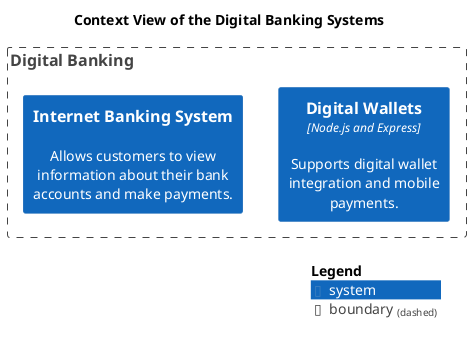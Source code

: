 @startuml context-view
!include <C4/C4_Context.puml>
!include <awslib14/AWSCommon>
!include <awslib14/AWSC4Integration>
!include <azure/AzureCommon>
!include <azure/AzureC4Integration>
!include <tupadr3/common>


LAYOUT_TOP_DOWN()




title Context View of the Digital Banking Systems
Boundary(mybank_digitalBanking_contextBoundary, "Digital Banking") {
  System(mybank_digitalBanking_digitalWalletsSystem, "Digital Wallets", $descr="Supports digital wallet integration and mobile payments.", $type="Node.js and Express")
  System(mybank_digitalBanking_internetBankingSystem_internetBankingSystem, "Internet Banking System", $descr="Allows customers to view information about their bank accounts and make payments.")
  System(mybank_digitalBanking_internetBankingSystem_internetBankingSystem, "Internet Banking System", $descr="Allows customers to view information about their bank accounts and make payments.")
}
SHOW_LEGEND()
@enduml
